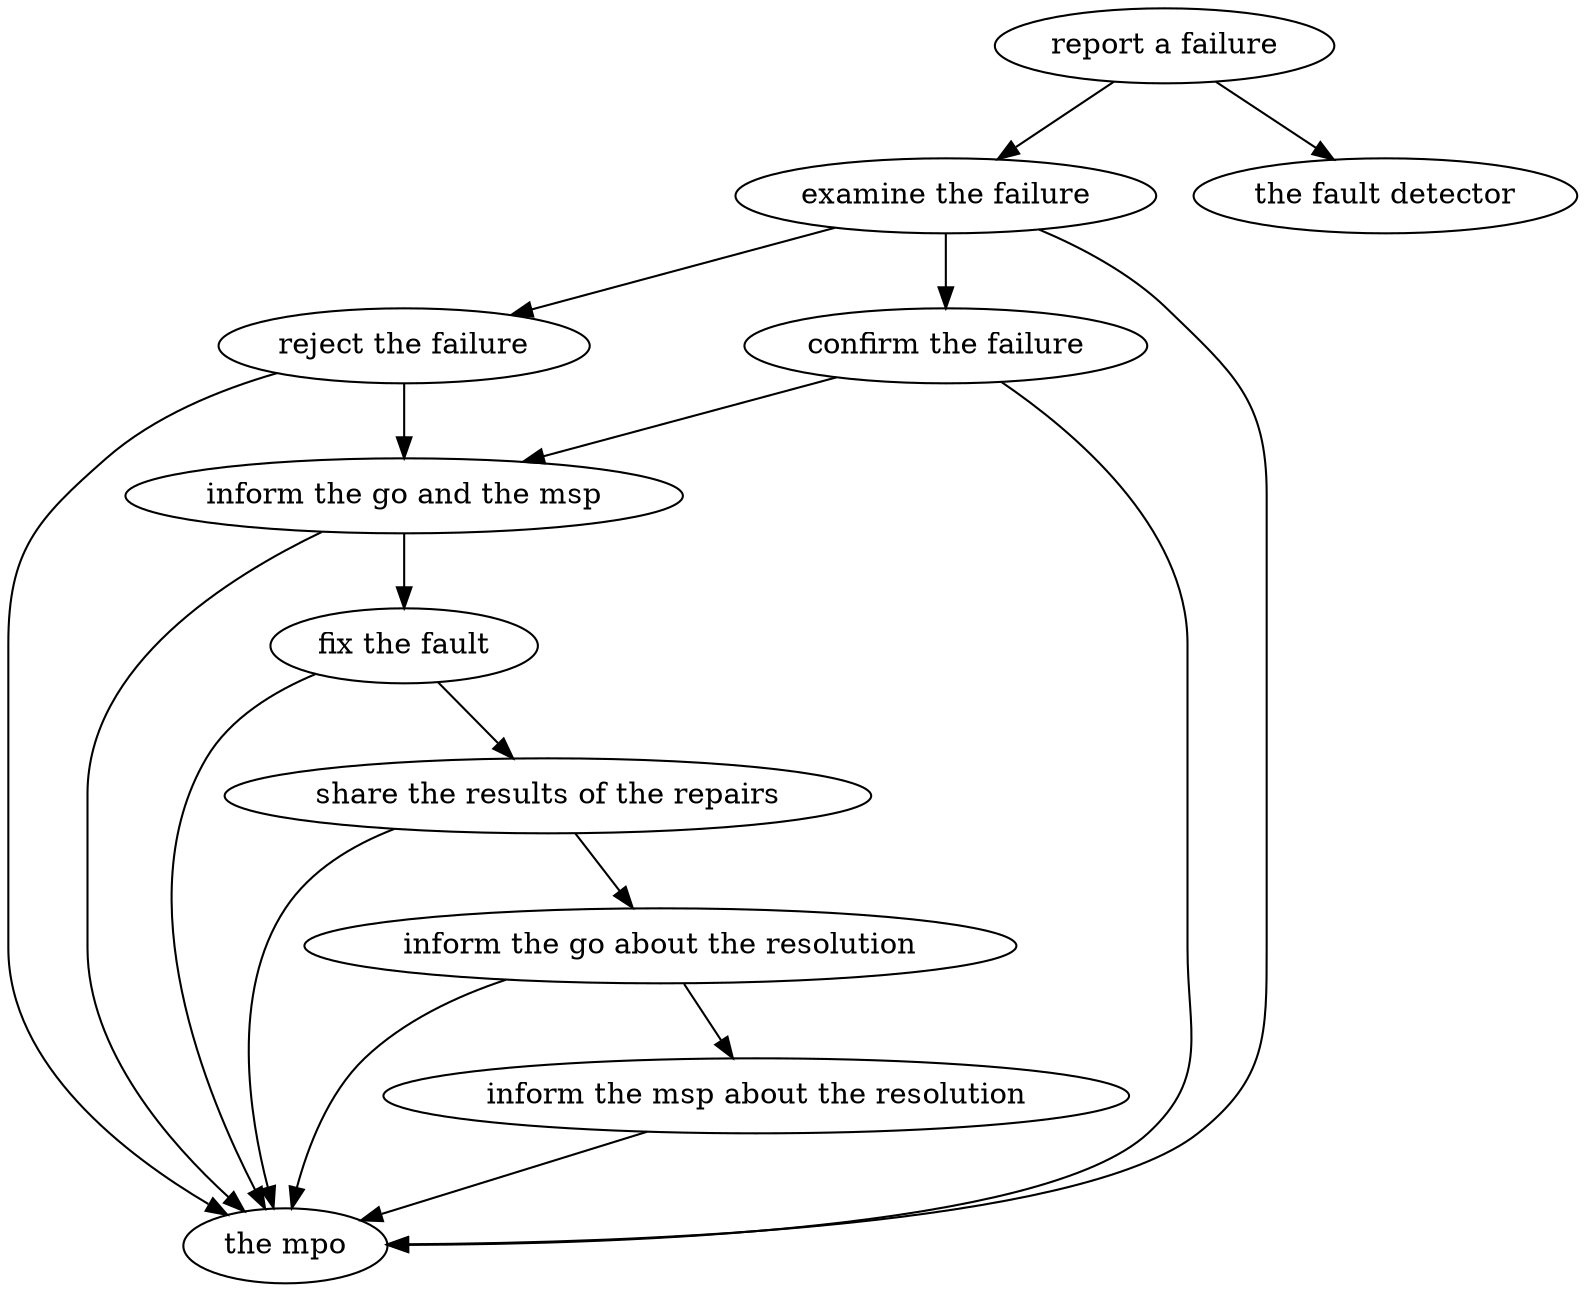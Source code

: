 strict digraph "doc-10.10" {
	graph [name="doc-10.10"];
	"report a failure"	[attrs="{'type': 'Activity', 'label': 'report a failure'}"];
	"examine the failure"	[attrs="{'type': 'Activity', 'label': 'examine the failure'}"];
	"report a failure" -> "examine the failure"	[attrs="{'type': 'flow', 'label': 'flow'}"];
	"the fault detector"	[attrs="{'type': 'Actor', 'label': 'the fault detector'}"];
	"report a failure" -> "the fault detector"	[attrs="{'type': 'actor performer', 'label': 'actor performer'}"];
	"reject the failure"	[attrs="{'type': 'Activity', 'label': 'reject the failure'}"];
	"examine the failure" -> "reject the failure"	[attrs="{'type': 'flow', 'label': 'flow'}"];
	"confirm the failure"	[attrs="{'type': 'Activity', 'label': 'confirm the failure'}"];
	"examine the failure" -> "confirm the failure"	[attrs="{'type': 'flow', 'label': 'flow'}"];
	"the mpo"	[attrs="{'type': 'Actor', 'label': 'the mpo'}"];
	"examine the failure" -> "the mpo"	[attrs="{'type': 'actor performer', 'label': 'actor performer'}"];
	"inform the go and the msp"	[attrs="{'type': 'Activity', 'label': 'inform the go and the msp'}"];
	"reject the failure" -> "inform the go and the msp"	[attrs="{'type': 'flow', 'label': 'flow'}"];
	"reject the failure" -> "the mpo"	[attrs="{'type': 'actor performer', 'label': 'actor performer'}"];
	"confirm the failure" -> "inform the go and the msp"	[attrs="{'type': 'flow', 'label': 'flow'}"];
	"confirm the failure" -> "the mpo"	[attrs="{'type': 'actor performer', 'label': 'actor performer'}"];
	"fix the fault"	[attrs="{'type': 'Activity', 'label': 'fix the fault'}"];
	"inform the go and the msp" -> "fix the fault"	[attrs="{'type': 'flow', 'label': 'flow'}"];
	"inform the go and the msp" -> "the mpo"	[attrs="{'type': 'actor performer', 'label': 'actor performer'}"];
	"share the results of the repairs"	[attrs="{'type': 'Activity', 'label': 'share the results of the repairs'}"];
	"fix the fault" -> "share the results of the repairs"	[attrs="{'type': 'flow', 'label': 'flow'}"];
	"fix the fault" -> "the mpo"	[attrs="{'type': 'actor performer', 'label': 'actor performer'}"];
	"inform the go about the resolution"	[attrs="{'type': 'Activity', 'label': 'inform the go about the resolution'}"];
	"share the results of the repairs" -> "inform the go about the resolution"	[attrs="{'type': 'flow', 'label': 'flow'}"];
	"share the results of the repairs" -> "the mpo"	[attrs="{'type': 'actor performer', 'label': 'actor performer'}"];
	"inform the msp about the resolution"	[attrs="{'type': 'Activity', 'label': 'inform the msp about the resolution'}"];
	"inform the go about the resolution" -> "inform the msp about the resolution"	[attrs="{'type': 'flow', 'label': 'flow'}"];
	"inform the go about the resolution" -> "the mpo"	[attrs="{'type': 'actor performer', 'label': 'actor performer'}"];
	"inform the msp about the resolution" -> "the mpo"	[attrs="{'type': 'actor performer', 'label': 'actor performer'}"];
}
